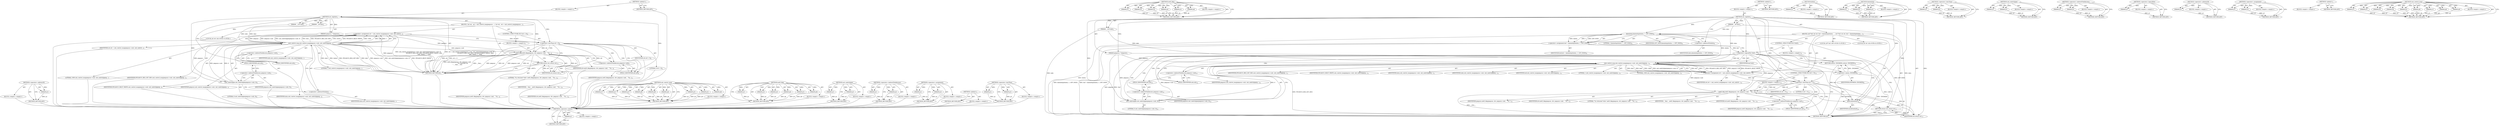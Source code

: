 digraph "usb_control_msg" {
vulnerable_101 [label=<(METHOD,&lt;operator&gt;.addressOf)>];
vulnerable_102 [label=<(PARAM,p1)>];
vulnerable_103 [label=<(BLOCK,&lt;empty&gt;,&lt;empty&gt;)>];
vulnerable_104 [label=<(METHOD_RETURN,ANY)>];
vulnerable_6 [label=<(METHOD,&lt;global&gt;)<SUB>1</SUB>>];
vulnerable_7 [label=<(BLOCK,&lt;empty&gt;,&lt;empty&gt;)<SUB>1</SUB>>];
vulnerable_8 [label=<(METHOD,set_register)<SUB>1</SUB>>];
vulnerable_9 [label=<(PARAM,pegasus_t *pegasus)<SUB>1</SUB>>];
vulnerable_10 [label=<(PARAM,__u16 indx)<SUB>1</SUB>>];
vulnerable_11 [label=<(PARAM,__u8 data)<SUB>1</SUB>>];
vulnerable_12 [label=<(BLOCK,{
 	int ret;
 
 	ret = usb_control_msg(pegasus-...,{
 	int ret;
 
 	ret = usb_control_msg(pegasus-...)<SUB>2</SUB>>];
vulnerable_13 [label="<(LOCAL,int ret: int)<SUB>3</SUB>>"];
vulnerable_14 [label=<(&lt;operator&gt;.assignment,ret = usb_control_msg(pegasus-&gt;usb, usb_sndctrl...)<SUB>5</SUB>>];
vulnerable_15 [label=<(IDENTIFIER,ret,ret = usb_control_msg(pegasus-&gt;usb, usb_sndctrl...)<SUB>5</SUB>>];
vulnerable_16 [label=<(usb_control_msg,usb_control_msg(pegasus-&gt;usb, usb_sndctrlpipe(p...)<SUB>5</SUB>>];
vulnerable_17 [label=<(&lt;operator&gt;.indirectFieldAccess,pegasus-&gt;usb)<SUB>5</SUB>>];
vulnerable_18 [label=<(IDENTIFIER,pegasus,usb_control_msg(pegasus-&gt;usb, usb_sndctrlpipe(p...)<SUB>5</SUB>>];
vulnerable_19 [label=<(FIELD_IDENTIFIER,usb,usb)<SUB>5</SUB>>];
vulnerable_20 [label=<(usb_sndctrlpipe,usb_sndctrlpipe(pegasus-&gt;usb, 0))<SUB>5</SUB>>];
vulnerable_21 [label=<(&lt;operator&gt;.indirectFieldAccess,pegasus-&gt;usb)<SUB>5</SUB>>];
vulnerable_22 [label=<(IDENTIFIER,pegasus,usb_sndctrlpipe(pegasus-&gt;usb, 0))<SUB>5</SUB>>];
vulnerable_23 [label=<(FIELD_IDENTIFIER,usb,usb)<SUB>5</SUB>>];
vulnerable_24 [label=<(LITERAL,0,usb_sndctrlpipe(pegasus-&gt;usb, 0))<SUB>5</SUB>>];
vulnerable_25 [label=<(IDENTIFIER,PEGASUS_REQ_SET_REG,usb_control_msg(pegasus-&gt;usb, usb_sndctrlpipe(p...)<SUB>6</SUB>>];
vulnerable_26 [label=<(IDENTIFIER,PEGASUS_REQT_WRITE,usb_control_msg(pegasus-&gt;usb, usb_sndctrlpipe(p...)<SUB>6</SUB>>];
vulnerable_27 [label=<(IDENTIFIER,data,usb_control_msg(pegasus-&gt;usb, usb_sndctrlpipe(p...)<SUB>6</SUB>>];
vulnerable_28 [label=<(IDENTIFIER,indx,usb_control_msg(pegasus-&gt;usb, usb_sndctrlpipe(p...)<SUB>7</SUB>>];
vulnerable_29 [label=<(&lt;operator&gt;.addressOf,&amp;data)<SUB>7</SUB>>];
vulnerable_30 [label=<(IDENTIFIER,data,usb_control_msg(pegasus-&gt;usb, usb_sndctrlpipe(p...)<SUB>7</SUB>>];
vulnerable_31 [label=<(LITERAL,1,usb_control_msg(pegasus-&gt;usb, usb_sndctrlpipe(p...)<SUB>7</SUB>>];
vulnerable_32 [label=<(LITERAL,1000,usb_control_msg(pegasus-&gt;usb, usb_sndctrlpipe(p...)<SUB>7</SUB>>];
vulnerable_33 [label=<(CONTROL_STRUCTURE,IF,if (ret &lt; 0))<SUB>8</SUB>>];
vulnerable_34 [label=<(&lt;operator&gt;.lessThan,ret &lt; 0)<SUB>8</SUB>>];
vulnerable_35 [label=<(IDENTIFIER,ret,ret &lt; 0)<SUB>8</SUB>>];
vulnerable_36 [label=<(LITERAL,0,ret &lt; 0)<SUB>8</SUB>>];
vulnerable_37 [label=<(BLOCK,&lt;empty&gt;,&lt;empty&gt;)<SUB>9</SUB>>];
vulnerable_38 [label=<(netif_dbg,netif_dbg(pegasus, drv, pegasus-&gt;net,
 			  &quot;%s...)<SUB>9</SUB>>];
vulnerable_39 [label=<(IDENTIFIER,pegasus,netif_dbg(pegasus, drv, pegasus-&gt;net,
 			  &quot;%s...)<SUB>9</SUB>>];
vulnerable_40 [label=<(IDENTIFIER,drv,netif_dbg(pegasus, drv, pegasus-&gt;net,
 			  &quot;%s...)<SUB>9</SUB>>];
vulnerable_41 [label=<(&lt;operator&gt;.indirectFieldAccess,pegasus-&gt;net)<SUB>9</SUB>>];
vulnerable_42 [label=<(IDENTIFIER,pegasus,netif_dbg(pegasus, drv, pegasus-&gt;net,
 			  &quot;%s...)<SUB>9</SUB>>];
vulnerable_43 [label=<(FIELD_IDENTIFIER,net,net)<SUB>9</SUB>>];
vulnerable_44 [label=<(LITERAL,&quot;%s returned %d\n&quot;,netif_dbg(pegasus, drv, pegasus-&gt;net,
 			  &quot;%s...)<SUB>10</SUB>>];
vulnerable_45 [label=<(IDENTIFIER,__func__,netif_dbg(pegasus, drv, pegasus-&gt;net,
 			  &quot;%s...)<SUB>10</SUB>>];
vulnerable_46 [label=<(IDENTIFIER,ret,netif_dbg(pegasus, drv, pegasus-&gt;net,
 			  &quot;%s...)<SUB>10</SUB>>];
vulnerable_47 [label=<(RETURN,return ret;,return ret;)<SUB>11</SUB>>];
vulnerable_48 [label=<(IDENTIFIER,ret,return ret;)<SUB>11</SUB>>];
vulnerable_49 [label=<(METHOD_RETURN,int)<SUB>1</SUB>>];
vulnerable_51 [label=<(METHOD_RETURN,ANY)<SUB>1</SUB>>];
vulnerable_79 [label=<(METHOD,usb_control_msg)>];
vulnerable_80 [label=<(PARAM,p1)>];
vulnerable_81 [label=<(PARAM,p2)>];
vulnerable_82 [label=<(PARAM,p3)>];
vulnerable_83 [label=<(PARAM,p4)>];
vulnerable_84 [label=<(PARAM,p5)>];
vulnerable_85 [label=<(PARAM,p6)>];
vulnerable_86 [label=<(PARAM,p7)>];
vulnerable_87 [label=<(PARAM,p8)>];
vulnerable_88 [label=<(PARAM,p9)>];
vulnerable_89 [label=<(BLOCK,&lt;empty&gt;,&lt;empty&gt;)>];
vulnerable_90 [label=<(METHOD_RETURN,ANY)>];
vulnerable_110 [label=<(METHOD,netif_dbg)>];
vulnerable_111 [label=<(PARAM,p1)>];
vulnerable_112 [label=<(PARAM,p2)>];
vulnerable_113 [label=<(PARAM,p3)>];
vulnerable_114 [label=<(PARAM,p4)>];
vulnerable_115 [label=<(PARAM,p5)>];
vulnerable_116 [label=<(PARAM,p6)>];
vulnerable_117 [label=<(BLOCK,&lt;empty&gt;,&lt;empty&gt;)>];
vulnerable_118 [label=<(METHOD_RETURN,ANY)>];
vulnerable_96 [label=<(METHOD,usb_sndctrlpipe)>];
vulnerable_97 [label=<(PARAM,p1)>];
vulnerable_98 [label=<(PARAM,p2)>];
vulnerable_99 [label=<(BLOCK,&lt;empty&gt;,&lt;empty&gt;)>];
vulnerable_100 [label=<(METHOD_RETURN,ANY)>];
vulnerable_91 [label=<(METHOD,&lt;operator&gt;.indirectFieldAccess)>];
vulnerable_92 [label=<(PARAM,p1)>];
vulnerable_93 [label=<(PARAM,p2)>];
vulnerable_94 [label=<(BLOCK,&lt;empty&gt;,&lt;empty&gt;)>];
vulnerable_95 [label=<(METHOD_RETURN,ANY)>];
vulnerable_74 [label=<(METHOD,&lt;operator&gt;.assignment)>];
vulnerable_75 [label=<(PARAM,p1)>];
vulnerable_76 [label=<(PARAM,p2)>];
vulnerable_77 [label=<(BLOCK,&lt;empty&gt;,&lt;empty&gt;)>];
vulnerable_78 [label=<(METHOD_RETURN,ANY)>];
vulnerable_68 [label=<(METHOD,&lt;global&gt;)<SUB>1</SUB>>];
vulnerable_69 [label=<(BLOCK,&lt;empty&gt;,&lt;empty&gt;)>];
vulnerable_70 [label=<(METHOD_RETURN,ANY)>];
vulnerable_105 [label=<(METHOD,&lt;operator&gt;.lessThan)>];
vulnerable_106 [label=<(PARAM,p1)>];
vulnerable_107 [label=<(PARAM,p2)>];
vulnerable_108 [label=<(BLOCK,&lt;empty&gt;,&lt;empty&gt;)>];
vulnerable_109 [label=<(METHOD_RETURN,ANY)>];
fixed_111 [label=<(METHOD,&lt;operator&gt;.minus)>];
fixed_112 [label=<(PARAM,p1)>];
fixed_113 [label=<(BLOCK,&lt;empty&gt;,&lt;empty&gt;)>];
fixed_114 [label=<(METHOD_RETURN,ANY)>];
fixed_142 [label=<(METHOD,netif_dbg)>];
fixed_143 [label=<(PARAM,p1)>];
fixed_144 [label=<(PARAM,p2)>];
fixed_145 [label=<(PARAM,p3)>];
fixed_146 [label=<(PARAM,p4)>];
fixed_147 [label=<(PARAM,p5)>];
fixed_148 [label=<(PARAM,p6)>];
fixed_149 [label=<(BLOCK,&lt;empty&gt;,&lt;empty&gt;)>];
fixed_150 [label=<(METHOD_RETURN,ANY)>];
fixed_6 [label=<(METHOD,&lt;global&gt;)<SUB>1</SUB>>];
fixed_7 [label=<(BLOCK,&lt;empty&gt;,&lt;empty&gt;)<SUB>1</SUB>>];
fixed_8 [label=<(METHOD,set_register)<SUB>1</SUB>>];
fixed_9 [label=<(PARAM,pegasus_t *pegasus)<SUB>1</SUB>>];
fixed_10 [label=<(PARAM,__u16 indx)<SUB>1</SUB>>];
fixed_11 [label=<(PARAM,__u8 data)<SUB>1</SUB>>];
fixed_12 [label=<(BLOCK,{
	u8 *buf;
 	int ret;
 
	buf = kmemdup(&amp;data, ...,{
	u8 *buf;
 	int ret;
 
	buf = kmemdup(&amp;data, ...)<SUB>2</SUB>>];
fixed_13 [label="<(LOCAL,u8* buf: u8*)<SUB>3</SUB>>"];
fixed_14 [label="<(LOCAL,int ret: int)<SUB>4</SUB>>"];
fixed_15 [label=<(&lt;operator&gt;.assignment,buf = kmemdup(&amp;data, 1, GFP_NOIO))<SUB>6</SUB>>];
fixed_16 [label=<(IDENTIFIER,buf,buf = kmemdup(&amp;data, 1, GFP_NOIO))<SUB>6</SUB>>];
fixed_17 [label=<(kmemdup,kmemdup(&amp;data, 1, GFP_NOIO))<SUB>6</SUB>>];
fixed_18 [label=<(&lt;operator&gt;.addressOf,&amp;data)<SUB>6</SUB>>];
fixed_19 [label=<(IDENTIFIER,data,kmemdup(&amp;data, 1, GFP_NOIO))<SUB>6</SUB>>];
fixed_20 [label=<(LITERAL,1,kmemdup(&amp;data, 1, GFP_NOIO))<SUB>6</SUB>>];
fixed_21 [label=<(IDENTIFIER,GFP_NOIO,kmemdup(&amp;data, 1, GFP_NOIO))<SUB>6</SUB>>];
fixed_22 [label=<(CONTROL_STRUCTURE,IF,if (!buf))<SUB>7</SUB>>];
fixed_23 [label=<(&lt;operator&gt;.logicalNot,!buf)<SUB>7</SUB>>];
fixed_24 [label=<(IDENTIFIER,buf,!buf)<SUB>7</SUB>>];
fixed_25 [label=<(BLOCK,&lt;empty&gt;,&lt;empty&gt;)<SUB>8</SUB>>];
fixed_26 [label=<(RETURN,return -ENOMEM;,return -ENOMEM;)<SUB>8</SUB>>];
fixed_27 [label=<(&lt;operator&gt;.minus,-ENOMEM)<SUB>8</SUB>>];
fixed_28 [label=<(IDENTIFIER,ENOMEM,-ENOMEM)<SUB>8</SUB>>];
fixed_29 [label=<(&lt;operator&gt;.assignment,ret = usb_control_msg(pegasus-&gt;usb, usb_sndctrl...)<SUB>10</SUB>>];
fixed_30 [label=<(IDENTIFIER,ret,ret = usb_control_msg(pegasus-&gt;usb, usb_sndctrl...)<SUB>10</SUB>>];
fixed_31 [label=<(usb_control_msg,usb_control_msg(pegasus-&gt;usb, usb_sndctrlpipe(p...)<SUB>10</SUB>>];
fixed_32 [label=<(&lt;operator&gt;.indirectFieldAccess,pegasus-&gt;usb)<SUB>10</SUB>>];
fixed_33 [label=<(IDENTIFIER,pegasus,usb_control_msg(pegasus-&gt;usb, usb_sndctrlpipe(p...)<SUB>10</SUB>>];
fixed_34 [label=<(FIELD_IDENTIFIER,usb,usb)<SUB>10</SUB>>];
fixed_35 [label=<(usb_sndctrlpipe,usb_sndctrlpipe(pegasus-&gt;usb, 0))<SUB>10</SUB>>];
fixed_36 [label=<(&lt;operator&gt;.indirectFieldAccess,pegasus-&gt;usb)<SUB>10</SUB>>];
fixed_37 [label=<(IDENTIFIER,pegasus,usb_sndctrlpipe(pegasus-&gt;usb, 0))<SUB>10</SUB>>];
fixed_38 [label=<(FIELD_IDENTIFIER,usb,usb)<SUB>10</SUB>>];
fixed_39 [label=<(LITERAL,0,usb_sndctrlpipe(pegasus-&gt;usb, 0))<SUB>10</SUB>>];
fixed_40 [label=<(IDENTIFIER,PEGASUS_REQ_SET_REG,usb_control_msg(pegasus-&gt;usb, usb_sndctrlpipe(p...)<SUB>11</SUB>>];
fixed_41 [label=<(IDENTIFIER,PEGASUS_REQT_WRITE,usb_control_msg(pegasus-&gt;usb, usb_sndctrlpipe(p...)<SUB>11</SUB>>];
fixed_42 [label=<(IDENTIFIER,data,usb_control_msg(pegasus-&gt;usb, usb_sndctrlpipe(p...)<SUB>11</SUB>>];
fixed_43 [label=<(IDENTIFIER,indx,usb_control_msg(pegasus-&gt;usb, usb_sndctrlpipe(p...)<SUB>12</SUB>>];
fixed_44 [label=<(IDENTIFIER,buf,usb_control_msg(pegasus-&gt;usb, usb_sndctrlpipe(p...)<SUB>12</SUB>>];
fixed_45 [label=<(LITERAL,1,usb_control_msg(pegasus-&gt;usb, usb_sndctrlpipe(p...)<SUB>12</SUB>>];
fixed_46 [label=<(LITERAL,1000,usb_control_msg(pegasus-&gt;usb, usb_sndctrlpipe(p...)<SUB>12</SUB>>];
fixed_47 [label=<(CONTROL_STRUCTURE,IF,if (ret &lt; 0))<SUB>13</SUB>>];
fixed_48 [label=<(&lt;operator&gt;.lessThan,ret &lt; 0)<SUB>13</SUB>>];
fixed_49 [label=<(IDENTIFIER,ret,ret &lt; 0)<SUB>13</SUB>>];
fixed_50 [label=<(LITERAL,0,ret &lt; 0)<SUB>13</SUB>>];
fixed_51 [label=<(BLOCK,&lt;empty&gt;,&lt;empty&gt;)<SUB>14</SUB>>];
fixed_52 [label=<(netif_dbg,netif_dbg(pegasus, drv, pegasus-&gt;net,
 			  &quot;%s...)<SUB>14</SUB>>];
fixed_53 [label=<(IDENTIFIER,pegasus,netif_dbg(pegasus, drv, pegasus-&gt;net,
 			  &quot;%s...)<SUB>14</SUB>>];
fixed_54 [label=<(IDENTIFIER,drv,netif_dbg(pegasus, drv, pegasus-&gt;net,
 			  &quot;%s...)<SUB>14</SUB>>];
fixed_55 [label=<(&lt;operator&gt;.indirectFieldAccess,pegasus-&gt;net)<SUB>14</SUB>>];
fixed_56 [label=<(IDENTIFIER,pegasus,netif_dbg(pegasus, drv, pegasus-&gt;net,
 			  &quot;%s...)<SUB>14</SUB>>];
fixed_57 [label=<(FIELD_IDENTIFIER,net,net)<SUB>14</SUB>>];
fixed_58 [label=<(LITERAL,&quot;%s returned %d\n&quot;,netif_dbg(pegasus, drv, pegasus-&gt;net,
 			  &quot;%s...)<SUB>15</SUB>>];
fixed_59 [label=<(IDENTIFIER,__func__,netif_dbg(pegasus, drv, pegasus-&gt;net,
 			  &quot;%s...)<SUB>15</SUB>>];
fixed_60 [label=<(IDENTIFIER,ret,netif_dbg(pegasus, drv, pegasus-&gt;net,
 			  &quot;%s...)<SUB>15</SUB>>];
fixed_61 [label=<(kfree,kfree(buf))<SUB>16</SUB>>];
fixed_62 [label=<(IDENTIFIER,buf,kfree(buf))<SUB>16</SUB>>];
fixed_63 [label=<(RETURN,return ret;,return ret;)<SUB>17</SUB>>];
fixed_64 [label=<(IDENTIFIER,ret,return ret;)<SUB>17</SUB>>];
fixed_65 [label=<(METHOD_RETURN,int)<SUB>1</SUB>>];
fixed_67 [label=<(METHOD_RETURN,ANY)<SUB>1</SUB>>];
fixed_151 [label=<(METHOD,kfree)>];
fixed_152 [label=<(PARAM,p1)>];
fixed_153 [label=<(BLOCK,&lt;empty&gt;,&lt;empty&gt;)>];
fixed_154 [label=<(METHOD_RETURN,ANY)>];
fixed_97 [label=<(METHOD,kmemdup)>];
fixed_98 [label=<(PARAM,p1)>];
fixed_99 [label=<(PARAM,p2)>];
fixed_100 [label=<(PARAM,p3)>];
fixed_101 [label=<(BLOCK,&lt;empty&gt;,&lt;empty&gt;)>];
fixed_102 [label=<(METHOD_RETURN,ANY)>];
fixed_137 [label=<(METHOD,&lt;operator&gt;.lessThan)>];
fixed_138 [label=<(PARAM,p1)>];
fixed_139 [label=<(PARAM,p2)>];
fixed_140 [label=<(BLOCK,&lt;empty&gt;,&lt;empty&gt;)>];
fixed_141 [label=<(METHOD_RETURN,ANY)>];
fixed_132 [label=<(METHOD,usb_sndctrlpipe)>];
fixed_133 [label=<(PARAM,p1)>];
fixed_134 [label=<(PARAM,p2)>];
fixed_135 [label=<(BLOCK,&lt;empty&gt;,&lt;empty&gt;)>];
fixed_136 [label=<(METHOD_RETURN,ANY)>];
fixed_127 [label=<(METHOD,&lt;operator&gt;.indirectFieldAccess)>];
fixed_128 [label=<(PARAM,p1)>];
fixed_129 [label=<(PARAM,p2)>];
fixed_130 [label=<(BLOCK,&lt;empty&gt;,&lt;empty&gt;)>];
fixed_131 [label=<(METHOD_RETURN,ANY)>];
fixed_107 [label=<(METHOD,&lt;operator&gt;.logicalNot)>];
fixed_108 [label=<(PARAM,p1)>];
fixed_109 [label=<(BLOCK,&lt;empty&gt;,&lt;empty&gt;)>];
fixed_110 [label=<(METHOD_RETURN,ANY)>];
fixed_103 [label=<(METHOD,&lt;operator&gt;.addressOf)>];
fixed_104 [label=<(PARAM,p1)>];
fixed_105 [label=<(BLOCK,&lt;empty&gt;,&lt;empty&gt;)>];
fixed_106 [label=<(METHOD_RETURN,ANY)>];
fixed_92 [label=<(METHOD,&lt;operator&gt;.assignment)>];
fixed_93 [label=<(PARAM,p1)>];
fixed_94 [label=<(PARAM,p2)>];
fixed_95 [label=<(BLOCK,&lt;empty&gt;,&lt;empty&gt;)>];
fixed_96 [label=<(METHOD_RETURN,ANY)>];
fixed_86 [label=<(METHOD,&lt;global&gt;)<SUB>1</SUB>>];
fixed_87 [label=<(BLOCK,&lt;empty&gt;,&lt;empty&gt;)>];
fixed_88 [label=<(METHOD_RETURN,ANY)>];
fixed_115 [label=<(METHOD,usb_control_msg)>];
fixed_116 [label=<(PARAM,p1)>];
fixed_117 [label=<(PARAM,p2)>];
fixed_118 [label=<(PARAM,p3)>];
fixed_119 [label=<(PARAM,p4)>];
fixed_120 [label=<(PARAM,p5)>];
fixed_121 [label=<(PARAM,p6)>];
fixed_122 [label=<(PARAM,p7)>];
fixed_123 [label=<(PARAM,p8)>];
fixed_124 [label=<(PARAM,p9)>];
fixed_125 [label=<(BLOCK,&lt;empty&gt;,&lt;empty&gt;)>];
fixed_126 [label=<(METHOD_RETURN,ANY)>];
vulnerable_101 -> vulnerable_102  [key=0, label="AST: "];
vulnerable_101 -> vulnerable_102  [key=1, label="DDG: "];
vulnerable_101 -> vulnerable_103  [key=0, label="AST: "];
vulnerable_101 -> vulnerable_104  [key=0, label="AST: "];
vulnerable_101 -> vulnerable_104  [key=1, label="CFG: "];
vulnerable_102 -> vulnerable_104  [key=0, label="DDG: p1"];
vulnerable_103 -> fixed_111  [key=0];
vulnerable_104 -> fixed_111  [key=0];
vulnerable_6 -> vulnerable_7  [key=0, label="AST: "];
vulnerable_6 -> vulnerable_51  [key=0, label="AST: "];
vulnerable_6 -> vulnerable_51  [key=1, label="CFG: "];
vulnerable_7 -> vulnerable_8  [key=0, label="AST: "];
vulnerable_8 -> vulnerable_9  [key=0, label="AST: "];
vulnerable_8 -> vulnerable_9  [key=1, label="DDG: "];
vulnerable_8 -> vulnerable_10  [key=0, label="AST: "];
vulnerable_8 -> vulnerable_10  [key=1, label="DDG: "];
vulnerable_8 -> vulnerable_11  [key=0, label="AST: "];
vulnerable_8 -> vulnerable_11  [key=1, label="DDG: "];
vulnerable_8 -> vulnerable_12  [key=0, label="AST: "];
vulnerable_8 -> vulnerable_49  [key=0, label="AST: "];
vulnerable_8 -> vulnerable_19  [key=0, label="CFG: "];
vulnerable_8 -> vulnerable_48  [key=0, label="DDG: "];
vulnerable_8 -> vulnerable_16  [key=0, label="DDG: "];
vulnerable_8 -> vulnerable_34  [key=0, label="DDG: "];
vulnerable_8 -> vulnerable_20  [key=0, label="DDG: "];
vulnerable_8 -> vulnerable_38  [key=0, label="DDG: "];
vulnerable_9 -> vulnerable_49  [key=0, label="DDG: pegasus"];
vulnerable_9 -> vulnerable_16  [key=0, label="DDG: pegasus"];
vulnerable_9 -> vulnerable_20  [key=0, label="DDG: pegasus"];
vulnerable_9 -> vulnerable_38  [key=0, label="DDG: pegasus"];
vulnerable_10 -> vulnerable_16  [key=0, label="DDG: indx"];
vulnerable_11 -> vulnerable_16  [key=0, label="DDG: data"];
vulnerable_12 -> vulnerable_13  [key=0, label="AST: "];
vulnerable_12 -> vulnerable_14  [key=0, label="AST: "];
vulnerable_12 -> vulnerable_33  [key=0, label="AST: "];
vulnerable_12 -> vulnerable_47  [key=0, label="AST: "];
vulnerable_13 -> fixed_111  [key=0];
vulnerable_14 -> vulnerable_15  [key=0, label="AST: "];
vulnerable_14 -> vulnerable_16  [key=0, label="AST: "];
vulnerable_14 -> vulnerable_34  [key=0, label="CFG: "];
vulnerable_14 -> vulnerable_34  [key=1, label="DDG: ret"];
vulnerable_14 -> vulnerable_49  [key=0, label="DDG: usb_control_msg(pegasus-&gt;usb, usb_sndctrlpipe(pegasus-&gt;usb, 0),
 			      PEGASUS_REQ_SET_REG, PEGASUS_REQT_WRITE, data,
			      indx, &amp;data, 1, 1000)"];
vulnerable_14 -> vulnerable_49  [key=1, label="DDG: ret = usb_control_msg(pegasus-&gt;usb, usb_sndctrlpipe(pegasus-&gt;usb, 0),
 			      PEGASUS_REQ_SET_REG, PEGASUS_REQT_WRITE, data,
			      indx, &amp;data, 1, 1000)"];
vulnerable_15 -> fixed_111  [key=0];
vulnerable_16 -> vulnerable_17  [key=0, label="AST: "];
vulnerable_16 -> vulnerable_20  [key=0, label="AST: "];
vulnerable_16 -> vulnerable_25  [key=0, label="AST: "];
vulnerable_16 -> vulnerable_26  [key=0, label="AST: "];
vulnerable_16 -> vulnerable_27  [key=0, label="AST: "];
vulnerable_16 -> vulnerable_28  [key=0, label="AST: "];
vulnerable_16 -> vulnerable_29  [key=0, label="AST: "];
vulnerable_16 -> vulnerable_31  [key=0, label="AST: "];
vulnerable_16 -> vulnerable_32  [key=0, label="AST: "];
vulnerable_16 -> vulnerable_14  [key=0, label="CFG: "];
vulnerable_16 -> vulnerable_14  [key=1, label="DDG: pegasus-&gt;usb"];
vulnerable_16 -> vulnerable_14  [key=2, label="DDG: usb_sndctrlpipe(pegasus-&gt;usb, 0)"];
vulnerable_16 -> vulnerable_14  [key=3, label="DDG: data"];
vulnerable_16 -> vulnerable_14  [key=4, label="DDG: PEGASUS_REQ_SET_REG"];
vulnerable_16 -> vulnerable_14  [key=5, label="DDG: &amp;data"];
vulnerable_16 -> vulnerable_14  [key=6, label="DDG: PEGASUS_REQT_WRITE"];
vulnerable_16 -> vulnerable_14  [key=7, label="DDG: 1000"];
vulnerable_16 -> vulnerable_14  [key=8, label="DDG: indx"];
vulnerable_16 -> vulnerable_14  [key=9, label="DDG: 1"];
vulnerable_16 -> vulnerable_49  [key=0, label="DDG: pegasus-&gt;usb"];
vulnerable_16 -> vulnerable_49  [key=1, label="DDG: usb_sndctrlpipe(pegasus-&gt;usb, 0)"];
vulnerable_16 -> vulnerable_49  [key=2, label="DDG: PEGASUS_REQT_WRITE"];
vulnerable_16 -> vulnerable_49  [key=3, label="DDG: data"];
vulnerable_16 -> vulnerable_49  [key=4, label="DDG: indx"];
vulnerable_16 -> vulnerable_49  [key=5, label="DDG: &amp;data"];
vulnerable_16 -> vulnerable_49  [key=6, label="DDG: PEGASUS_REQ_SET_REG"];
vulnerable_16 -> vulnerable_38  [key=0, label="DDG: pegasus-&gt;usb"];
vulnerable_17 -> vulnerable_18  [key=0, label="AST: "];
vulnerable_17 -> vulnerable_19  [key=0, label="AST: "];
vulnerable_17 -> vulnerable_23  [key=0, label="CFG: "];
vulnerable_18 -> fixed_111  [key=0];
vulnerable_19 -> vulnerable_17  [key=0, label="CFG: "];
vulnerable_20 -> vulnerable_21  [key=0, label="AST: "];
vulnerable_20 -> vulnerable_24  [key=0, label="AST: "];
vulnerable_20 -> vulnerable_29  [key=0, label="CFG: "];
vulnerable_20 -> vulnerable_16  [key=0, label="DDG: pegasus-&gt;usb"];
vulnerable_20 -> vulnerable_16  [key=1, label="DDG: 0"];
vulnerable_21 -> vulnerable_22  [key=0, label="AST: "];
vulnerable_21 -> vulnerable_23  [key=0, label="AST: "];
vulnerable_21 -> vulnerable_20  [key=0, label="CFG: "];
vulnerable_22 -> fixed_111  [key=0];
vulnerable_23 -> vulnerable_21  [key=0, label="CFG: "];
vulnerable_24 -> fixed_111  [key=0];
vulnerable_25 -> fixed_111  [key=0];
vulnerable_26 -> fixed_111  [key=0];
vulnerable_27 -> fixed_111  [key=0];
vulnerable_28 -> fixed_111  [key=0];
vulnerable_29 -> vulnerable_30  [key=0, label="AST: "];
vulnerable_29 -> vulnerable_16  [key=0, label="CFG: "];
vulnerable_30 -> fixed_111  [key=0];
vulnerable_31 -> fixed_111  [key=0];
vulnerable_32 -> fixed_111  [key=0];
vulnerable_33 -> vulnerable_34  [key=0, label="AST: "];
vulnerable_33 -> vulnerable_37  [key=0, label="AST: "];
vulnerable_34 -> vulnerable_35  [key=0, label="AST: "];
vulnerable_34 -> vulnerable_36  [key=0, label="AST: "];
vulnerable_34 -> vulnerable_43  [key=0, label="CFG: "];
vulnerable_34 -> vulnerable_43  [key=1, label="CDG: "];
vulnerable_34 -> vulnerable_47  [key=0, label="CFG: "];
vulnerable_34 -> vulnerable_49  [key=0, label="DDG: ret"];
vulnerable_34 -> vulnerable_49  [key=1, label="DDG: ret &lt; 0"];
vulnerable_34 -> vulnerable_48  [key=0, label="DDG: ret"];
vulnerable_34 -> vulnerable_38  [key=0, label="DDG: ret"];
vulnerable_34 -> vulnerable_38  [key=1, label="CDG: "];
vulnerable_34 -> vulnerable_41  [key=0, label="CDG: "];
vulnerable_35 -> fixed_111  [key=0];
vulnerable_36 -> fixed_111  [key=0];
vulnerable_37 -> vulnerable_38  [key=0, label="AST: "];
vulnerable_38 -> vulnerable_39  [key=0, label="AST: "];
vulnerable_38 -> vulnerable_40  [key=0, label="AST: "];
vulnerable_38 -> vulnerable_41  [key=0, label="AST: "];
vulnerable_38 -> vulnerable_44  [key=0, label="AST: "];
vulnerable_38 -> vulnerable_45  [key=0, label="AST: "];
vulnerable_38 -> vulnerable_46  [key=0, label="AST: "];
vulnerable_38 -> vulnerable_47  [key=0, label="CFG: "];
vulnerable_38 -> vulnerable_49  [key=0, label="DDG: pegasus"];
vulnerable_38 -> vulnerable_49  [key=1, label="DDG: drv"];
vulnerable_38 -> vulnerable_49  [key=2, label="DDG: pegasus-&gt;net"];
vulnerable_38 -> vulnerable_49  [key=3, label="DDG: ret"];
vulnerable_38 -> vulnerable_49  [key=4, label="DDG: netif_dbg(pegasus, drv, pegasus-&gt;net,
 			  &quot;%s returned %d\n&quot;, __func__, ret)"];
vulnerable_38 -> vulnerable_49  [key=5, label="DDG: __func__"];
vulnerable_38 -> vulnerable_48  [key=0, label="DDG: ret"];
vulnerable_39 -> fixed_111  [key=0];
vulnerable_40 -> fixed_111  [key=0];
vulnerable_41 -> vulnerable_42  [key=0, label="AST: "];
vulnerable_41 -> vulnerable_43  [key=0, label="AST: "];
vulnerable_41 -> vulnerable_38  [key=0, label="CFG: "];
vulnerable_42 -> fixed_111  [key=0];
vulnerable_43 -> vulnerable_41  [key=0, label="CFG: "];
vulnerable_44 -> fixed_111  [key=0];
vulnerable_45 -> fixed_111  [key=0];
vulnerable_46 -> fixed_111  [key=0];
vulnerable_47 -> vulnerable_48  [key=0, label="AST: "];
vulnerable_47 -> vulnerable_49  [key=0, label="CFG: "];
vulnerable_47 -> vulnerable_49  [key=1, label="DDG: &lt;RET&gt;"];
vulnerable_48 -> vulnerable_47  [key=0, label="DDG: ret"];
vulnerable_49 -> fixed_111  [key=0];
vulnerable_51 -> fixed_111  [key=0];
vulnerable_79 -> vulnerable_80  [key=0, label="AST: "];
vulnerable_79 -> vulnerable_80  [key=1, label="DDG: "];
vulnerable_79 -> vulnerable_89  [key=0, label="AST: "];
vulnerable_79 -> vulnerable_81  [key=0, label="AST: "];
vulnerable_79 -> vulnerable_81  [key=1, label="DDG: "];
vulnerable_79 -> vulnerable_90  [key=0, label="AST: "];
vulnerable_79 -> vulnerable_90  [key=1, label="CFG: "];
vulnerable_79 -> vulnerable_82  [key=0, label="AST: "];
vulnerable_79 -> vulnerable_82  [key=1, label="DDG: "];
vulnerable_79 -> vulnerable_83  [key=0, label="AST: "];
vulnerable_79 -> vulnerable_83  [key=1, label="DDG: "];
vulnerable_79 -> vulnerable_84  [key=0, label="AST: "];
vulnerable_79 -> vulnerable_84  [key=1, label="DDG: "];
vulnerable_79 -> vulnerable_85  [key=0, label="AST: "];
vulnerable_79 -> vulnerable_85  [key=1, label="DDG: "];
vulnerable_79 -> vulnerable_86  [key=0, label="AST: "];
vulnerable_79 -> vulnerable_86  [key=1, label="DDG: "];
vulnerable_79 -> vulnerable_87  [key=0, label="AST: "];
vulnerable_79 -> vulnerable_87  [key=1, label="DDG: "];
vulnerable_79 -> vulnerable_88  [key=0, label="AST: "];
vulnerable_79 -> vulnerable_88  [key=1, label="DDG: "];
vulnerable_80 -> vulnerable_90  [key=0, label="DDG: p1"];
vulnerable_81 -> vulnerable_90  [key=0, label="DDG: p2"];
vulnerable_82 -> vulnerable_90  [key=0, label="DDG: p3"];
vulnerable_83 -> vulnerable_90  [key=0, label="DDG: p4"];
vulnerable_84 -> vulnerable_90  [key=0, label="DDG: p5"];
vulnerable_85 -> vulnerable_90  [key=0, label="DDG: p6"];
vulnerable_86 -> vulnerable_90  [key=0, label="DDG: p7"];
vulnerable_87 -> vulnerable_90  [key=0, label="DDG: p8"];
vulnerable_88 -> vulnerable_90  [key=0, label="DDG: p9"];
vulnerable_89 -> fixed_111  [key=0];
vulnerable_90 -> fixed_111  [key=0];
vulnerable_110 -> vulnerable_111  [key=0, label="AST: "];
vulnerable_110 -> vulnerable_111  [key=1, label="DDG: "];
vulnerable_110 -> vulnerable_117  [key=0, label="AST: "];
vulnerable_110 -> vulnerable_112  [key=0, label="AST: "];
vulnerable_110 -> vulnerable_112  [key=1, label="DDG: "];
vulnerable_110 -> vulnerable_118  [key=0, label="AST: "];
vulnerable_110 -> vulnerable_118  [key=1, label="CFG: "];
vulnerable_110 -> vulnerable_113  [key=0, label="AST: "];
vulnerable_110 -> vulnerable_113  [key=1, label="DDG: "];
vulnerable_110 -> vulnerable_114  [key=0, label="AST: "];
vulnerable_110 -> vulnerable_114  [key=1, label="DDG: "];
vulnerable_110 -> vulnerable_115  [key=0, label="AST: "];
vulnerable_110 -> vulnerable_115  [key=1, label="DDG: "];
vulnerable_110 -> vulnerable_116  [key=0, label="AST: "];
vulnerable_110 -> vulnerable_116  [key=1, label="DDG: "];
vulnerable_111 -> vulnerable_118  [key=0, label="DDG: p1"];
vulnerable_112 -> vulnerable_118  [key=0, label="DDG: p2"];
vulnerable_113 -> vulnerable_118  [key=0, label="DDG: p3"];
vulnerable_114 -> vulnerable_118  [key=0, label="DDG: p4"];
vulnerable_115 -> vulnerable_118  [key=0, label="DDG: p5"];
vulnerable_116 -> vulnerable_118  [key=0, label="DDG: p6"];
vulnerable_117 -> fixed_111  [key=0];
vulnerable_118 -> fixed_111  [key=0];
vulnerable_96 -> vulnerable_97  [key=0, label="AST: "];
vulnerable_96 -> vulnerable_97  [key=1, label="DDG: "];
vulnerable_96 -> vulnerable_99  [key=0, label="AST: "];
vulnerable_96 -> vulnerable_98  [key=0, label="AST: "];
vulnerable_96 -> vulnerable_98  [key=1, label="DDG: "];
vulnerable_96 -> vulnerable_100  [key=0, label="AST: "];
vulnerable_96 -> vulnerable_100  [key=1, label="CFG: "];
vulnerable_97 -> vulnerable_100  [key=0, label="DDG: p1"];
vulnerable_98 -> vulnerable_100  [key=0, label="DDG: p2"];
vulnerable_99 -> fixed_111  [key=0];
vulnerable_100 -> fixed_111  [key=0];
vulnerable_91 -> vulnerable_92  [key=0, label="AST: "];
vulnerable_91 -> vulnerable_92  [key=1, label="DDG: "];
vulnerable_91 -> vulnerable_94  [key=0, label="AST: "];
vulnerable_91 -> vulnerable_93  [key=0, label="AST: "];
vulnerable_91 -> vulnerable_93  [key=1, label="DDG: "];
vulnerable_91 -> vulnerable_95  [key=0, label="AST: "];
vulnerable_91 -> vulnerable_95  [key=1, label="CFG: "];
vulnerable_92 -> vulnerable_95  [key=0, label="DDG: p1"];
vulnerable_93 -> vulnerable_95  [key=0, label="DDG: p2"];
vulnerable_94 -> fixed_111  [key=0];
vulnerable_95 -> fixed_111  [key=0];
vulnerable_74 -> vulnerable_75  [key=0, label="AST: "];
vulnerable_74 -> vulnerable_75  [key=1, label="DDG: "];
vulnerable_74 -> vulnerable_77  [key=0, label="AST: "];
vulnerable_74 -> vulnerable_76  [key=0, label="AST: "];
vulnerable_74 -> vulnerable_76  [key=1, label="DDG: "];
vulnerable_74 -> vulnerable_78  [key=0, label="AST: "];
vulnerable_74 -> vulnerable_78  [key=1, label="CFG: "];
vulnerable_75 -> vulnerable_78  [key=0, label="DDG: p1"];
vulnerable_76 -> vulnerable_78  [key=0, label="DDG: p2"];
vulnerable_77 -> fixed_111  [key=0];
vulnerable_78 -> fixed_111  [key=0];
vulnerable_68 -> vulnerable_69  [key=0, label="AST: "];
vulnerable_68 -> vulnerable_70  [key=0, label="AST: "];
vulnerable_68 -> vulnerable_70  [key=1, label="CFG: "];
vulnerable_69 -> fixed_111  [key=0];
vulnerable_70 -> fixed_111  [key=0];
vulnerable_105 -> vulnerable_106  [key=0, label="AST: "];
vulnerable_105 -> vulnerable_106  [key=1, label="DDG: "];
vulnerable_105 -> vulnerable_108  [key=0, label="AST: "];
vulnerable_105 -> vulnerable_107  [key=0, label="AST: "];
vulnerable_105 -> vulnerable_107  [key=1, label="DDG: "];
vulnerable_105 -> vulnerable_109  [key=0, label="AST: "];
vulnerable_105 -> vulnerable_109  [key=1, label="CFG: "];
vulnerable_106 -> vulnerable_109  [key=0, label="DDG: p1"];
vulnerable_107 -> vulnerable_109  [key=0, label="DDG: p2"];
vulnerable_108 -> fixed_111  [key=0];
vulnerable_109 -> fixed_111  [key=0];
fixed_111 -> fixed_112  [key=0, label="AST: "];
fixed_111 -> fixed_112  [key=1, label="DDG: "];
fixed_111 -> fixed_113  [key=0, label="AST: "];
fixed_111 -> fixed_114  [key=0, label="AST: "];
fixed_111 -> fixed_114  [key=1, label="CFG: "];
fixed_112 -> fixed_114  [key=0, label="DDG: p1"];
fixed_142 -> fixed_143  [key=0, label="AST: "];
fixed_142 -> fixed_143  [key=1, label="DDG: "];
fixed_142 -> fixed_149  [key=0, label="AST: "];
fixed_142 -> fixed_144  [key=0, label="AST: "];
fixed_142 -> fixed_144  [key=1, label="DDG: "];
fixed_142 -> fixed_150  [key=0, label="AST: "];
fixed_142 -> fixed_150  [key=1, label="CFG: "];
fixed_142 -> fixed_145  [key=0, label="AST: "];
fixed_142 -> fixed_145  [key=1, label="DDG: "];
fixed_142 -> fixed_146  [key=0, label="AST: "];
fixed_142 -> fixed_146  [key=1, label="DDG: "];
fixed_142 -> fixed_147  [key=0, label="AST: "];
fixed_142 -> fixed_147  [key=1, label="DDG: "];
fixed_142 -> fixed_148  [key=0, label="AST: "];
fixed_142 -> fixed_148  [key=1, label="DDG: "];
fixed_143 -> fixed_150  [key=0, label="DDG: p1"];
fixed_144 -> fixed_150  [key=0, label="DDG: p2"];
fixed_145 -> fixed_150  [key=0, label="DDG: p3"];
fixed_146 -> fixed_150  [key=0, label="DDG: p4"];
fixed_147 -> fixed_150  [key=0, label="DDG: p5"];
fixed_148 -> fixed_150  [key=0, label="DDG: p6"];
fixed_6 -> fixed_7  [key=0, label="AST: "];
fixed_6 -> fixed_67  [key=0, label="AST: "];
fixed_6 -> fixed_67  [key=1, label="CFG: "];
fixed_7 -> fixed_8  [key=0, label="AST: "];
fixed_8 -> fixed_9  [key=0, label="AST: "];
fixed_8 -> fixed_9  [key=1, label="DDG: "];
fixed_8 -> fixed_10  [key=0, label="AST: "];
fixed_8 -> fixed_10  [key=1, label="DDG: "];
fixed_8 -> fixed_11  [key=0, label="AST: "];
fixed_8 -> fixed_11  [key=1, label="DDG: "];
fixed_8 -> fixed_12  [key=0, label="AST: "];
fixed_8 -> fixed_65  [key=0, label="AST: "];
fixed_8 -> fixed_18  [key=0, label="CFG: "];
fixed_8 -> fixed_61  [key=0, label="DDG: "];
fixed_8 -> fixed_64  [key=0, label="DDG: "];
fixed_8 -> fixed_17  [key=0, label="DDG: "];
fixed_8 -> fixed_23  [key=0, label="DDG: "];
fixed_8 -> fixed_31  [key=0, label="DDG: "];
fixed_8 -> fixed_48  [key=0, label="DDG: "];
fixed_8 -> fixed_35  [key=0, label="DDG: "];
fixed_8 -> fixed_52  [key=0, label="DDG: "];
fixed_8 -> fixed_27  [key=0, label="DDG: "];
fixed_9 -> fixed_65  [key=0, label="DDG: pegasus"];
fixed_9 -> fixed_31  [key=0, label="DDG: pegasus"];
fixed_9 -> fixed_35  [key=0, label="DDG: pegasus"];
fixed_9 -> fixed_52  [key=0, label="DDG: pegasus"];
fixed_10 -> fixed_65  [key=0, label="DDG: indx"];
fixed_10 -> fixed_31  [key=0, label="DDG: indx"];
fixed_11 -> fixed_65  [key=0, label="DDG: data"];
fixed_11 -> fixed_17  [key=0, label="DDG: data"];
fixed_11 -> fixed_31  [key=0, label="DDG: data"];
fixed_12 -> fixed_13  [key=0, label="AST: "];
fixed_12 -> fixed_14  [key=0, label="AST: "];
fixed_12 -> fixed_15  [key=0, label="AST: "];
fixed_12 -> fixed_22  [key=0, label="AST: "];
fixed_12 -> fixed_29  [key=0, label="AST: "];
fixed_12 -> fixed_47  [key=0, label="AST: "];
fixed_12 -> fixed_61  [key=0, label="AST: "];
fixed_12 -> fixed_63  [key=0, label="AST: "];
fixed_15 -> fixed_16  [key=0, label="AST: "];
fixed_15 -> fixed_17  [key=0, label="AST: "];
fixed_15 -> fixed_23  [key=0, label="CFG: "];
fixed_15 -> fixed_23  [key=1, label="DDG: buf"];
fixed_15 -> fixed_65  [key=0, label="DDG: kmemdup(&amp;data, 1, GFP_NOIO)"];
fixed_15 -> fixed_65  [key=1, label="DDG: buf = kmemdup(&amp;data, 1, GFP_NOIO)"];
fixed_17 -> fixed_18  [key=0, label="AST: "];
fixed_17 -> fixed_20  [key=0, label="AST: "];
fixed_17 -> fixed_21  [key=0, label="AST: "];
fixed_17 -> fixed_15  [key=0, label="CFG: "];
fixed_17 -> fixed_15  [key=1, label="DDG: &amp;data"];
fixed_17 -> fixed_15  [key=2, label="DDG: 1"];
fixed_17 -> fixed_15  [key=3, label="DDG: GFP_NOIO"];
fixed_17 -> fixed_65  [key=0, label="DDG: &amp;data"];
fixed_17 -> fixed_65  [key=1, label="DDG: GFP_NOIO"];
fixed_17 -> fixed_31  [key=0, label="DDG: &amp;data"];
fixed_18 -> fixed_19  [key=0, label="AST: "];
fixed_18 -> fixed_17  [key=0, label="CFG: "];
fixed_22 -> fixed_23  [key=0, label="AST: "];
fixed_22 -> fixed_25  [key=0, label="AST: "];
fixed_23 -> fixed_24  [key=0, label="AST: "];
fixed_23 -> fixed_27  [key=0, label="CFG: "];
fixed_23 -> fixed_27  [key=1, label="CDG: "];
fixed_23 -> fixed_34  [key=0, label="CFG: "];
fixed_23 -> fixed_34  [key=1, label="CDG: "];
fixed_23 -> fixed_65  [key=0, label="DDG: buf"];
fixed_23 -> fixed_65  [key=1, label="DDG: !buf"];
fixed_23 -> fixed_31  [key=0, label="DDG: buf"];
fixed_23 -> fixed_31  [key=1, label="CDG: "];
fixed_23 -> fixed_48  [key=0, label="CDG: "];
fixed_23 -> fixed_32  [key=0, label="CDG: "];
fixed_23 -> fixed_61  [key=0, label="CDG: "];
fixed_23 -> fixed_26  [key=0, label="CDG: "];
fixed_23 -> fixed_36  [key=0, label="CDG: "];
fixed_23 -> fixed_38  [key=0, label="CDG: "];
fixed_23 -> fixed_63  [key=0, label="CDG: "];
fixed_23 -> fixed_29  [key=0, label="CDG: "];
fixed_23 -> fixed_35  [key=0, label="CDG: "];
fixed_25 -> fixed_26  [key=0, label="AST: "];
fixed_26 -> fixed_27  [key=0, label="AST: "];
fixed_26 -> fixed_65  [key=0, label="CFG: "];
fixed_26 -> fixed_65  [key=1, label="DDG: &lt;RET&gt;"];
fixed_27 -> fixed_28  [key=0, label="AST: "];
fixed_27 -> fixed_26  [key=0, label="CFG: "];
fixed_27 -> fixed_26  [key=1, label="DDG: -ENOMEM"];
fixed_27 -> fixed_65  [key=0, label="DDG: ENOMEM"];
fixed_27 -> fixed_65  [key=1, label="DDG: -ENOMEM"];
fixed_29 -> fixed_30  [key=0, label="AST: "];
fixed_29 -> fixed_31  [key=0, label="AST: "];
fixed_29 -> fixed_48  [key=0, label="CFG: "];
fixed_29 -> fixed_48  [key=1, label="DDG: ret"];
fixed_31 -> fixed_32  [key=0, label="AST: "];
fixed_31 -> fixed_35  [key=0, label="AST: "];
fixed_31 -> fixed_40  [key=0, label="AST: "];
fixed_31 -> fixed_41  [key=0, label="AST: "];
fixed_31 -> fixed_42  [key=0, label="AST: "];
fixed_31 -> fixed_43  [key=0, label="AST: "];
fixed_31 -> fixed_44  [key=0, label="AST: "];
fixed_31 -> fixed_45  [key=0, label="AST: "];
fixed_31 -> fixed_46  [key=0, label="AST: "];
fixed_31 -> fixed_29  [key=0, label="CFG: "];
fixed_31 -> fixed_29  [key=1, label="DDG: buf"];
fixed_31 -> fixed_29  [key=2, label="DDG: 1"];
fixed_31 -> fixed_29  [key=3, label="DDG: PEGASUS_REQ_SET_REG"];
fixed_31 -> fixed_29  [key=4, label="DDG: pegasus-&gt;usb"];
fixed_31 -> fixed_29  [key=5, label="DDG: PEGASUS_REQT_WRITE"];
fixed_31 -> fixed_29  [key=6, label="DDG: data"];
fixed_31 -> fixed_29  [key=7, label="DDG: indx"];
fixed_31 -> fixed_29  [key=8, label="DDG: 1000"];
fixed_31 -> fixed_29  [key=9, label="DDG: usb_sndctrlpipe(pegasus-&gt;usb, 0)"];
fixed_31 -> fixed_65  [key=0, label="DDG: PEGASUS_REQ_SET_REG"];
fixed_31 -> fixed_61  [key=0, label="DDG: buf"];
fixed_31 -> fixed_52  [key=0, label="DDG: pegasus-&gt;usb"];
fixed_32 -> fixed_33  [key=0, label="AST: "];
fixed_32 -> fixed_34  [key=0, label="AST: "];
fixed_32 -> fixed_38  [key=0, label="CFG: "];
fixed_34 -> fixed_32  [key=0, label="CFG: "];
fixed_35 -> fixed_36  [key=0, label="AST: "];
fixed_35 -> fixed_39  [key=0, label="AST: "];
fixed_35 -> fixed_31  [key=0, label="CFG: "];
fixed_35 -> fixed_31  [key=1, label="DDG: pegasus-&gt;usb"];
fixed_35 -> fixed_31  [key=2, label="DDG: 0"];
fixed_36 -> fixed_37  [key=0, label="AST: "];
fixed_36 -> fixed_38  [key=0, label="AST: "];
fixed_36 -> fixed_35  [key=0, label="CFG: "];
fixed_38 -> fixed_36  [key=0, label="CFG: "];
fixed_47 -> fixed_48  [key=0, label="AST: "];
fixed_47 -> fixed_51  [key=0, label="AST: "];
fixed_48 -> fixed_49  [key=0, label="AST: "];
fixed_48 -> fixed_50  [key=0, label="AST: "];
fixed_48 -> fixed_57  [key=0, label="CFG: "];
fixed_48 -> fixed_57  [key=1, label="CDG: "];
fixed_48 -> fixed_61  [key=0, label="CFG: "];
fixed_48 -> fixed_64  [key=0, label="DDG: ret"];
fixed_48 -> fixed_52  [key=0, label="DDG: ret"];
fixed_48 -> fixed_52  [key=1, label="CDG: "];
fixed_48 -> fixed_55  [key=0, label="CDG: "];
fixed_51 -> fixed_52  [key=0, label="AST: "];
fixed_52 -> fixed_53  [key=0, label="AST: "];
fixed_52 -> fixed_54  [key=0, label="AST: "];
fixed_52 -> fixed_55  [key=0, label="AST: "];
fixed_52 -> fixed_58  [key=0, label="AST: "];
fixed_52 -> fixed_59  [key=0, label="AST: "];
fixed_52 -> fixed_60  [key=0, label="AST: "];
fixed_52 -> fixed_61  [key=0, label="CFG: "];
fixed_52 -> fixed_65  [key=0, label="DDG: __func__"];
fixed_52 -> fixed_64  [key=0, label="DDG: ret"];
fixed_55 -> fixed_56  [key=0, label="AST: "];
fixed_55 -> fixed_57  [key=0, label="AST: "];
fixed_55 -> fixed_52  [key=0, label="CFG: "];
fixed_57 -> fixed_55  [key=0, label="CFG: "];
fixed_61 -> fixed_62  [key=0, label="AST: "];
fixed_61 -> fixed_63  [key=0, label="CFG: "];
fixed_63 -> fixed_64  [key=0, label="AST: "];
fixed_63 -> fixed_65  [key=0, label="CFG: "];
fixed_63 -> fixed_65  [key=1, label="DDG: &lt;RET&gt;"];
fixed_64 -> fixed_63  [key=0, label="DDG: ret"];
fixed_151 -> fixed_152  [key=0, label="AST: "];
fixed_151 -> fixed_152  [key=1, label="DDG: "];
fixed_151 -> fixed_153  [key=0, label="AST: "];
fixed_151 -> fixed_154  [key=0, label="AST: "];
fixed_151 -> fixed_154  [key=1, label="CFG: "];
fixed_152 -> fixed_154  [key=0, label="DDG: p1"];
fixed_97 -> fixed_98  [key=0, label="AST: "];
fixed_97 -> fixed_98  [key=1, label="DDG: "];
fixed_97 -> fixed_101  [key=0, label="AST: "];
fixed_97 -> fixed_99  [key=0, label="AST: "];
fixed_97 -> fixed_99  [key=1, label="DDG: "];
fixed_97 -> fixed_102  [key=0, label="AST: "];
fixed_97 -> fixed_102  [key=1, label="CFG: "];
fixed_97 -> fixed_100  [key=0, label="AST: "];
fixed_97 -> fixed_100  [key=1, label="DDG: "];
fixed_98 -> fixed_102  [key=0, label="DDG: p1"];
fixed_99 -> fixed_102  [key=0, label="DDG: p2"];
fixed_100 -> fixed_102  [key=0, label="DDG: p3"];
fixed_137 -> fixed_138  [key=0, label="AST: "];
fixed_137 -> fixed_138  [key=1, label="DDG: "];
fixed_137 -> fixed_140  [key=0, label="AST: "];
fixed_137 -> fixed_139  [key=0, label="AST: "];
fixed_137 -> fixed_139  [key=1, label="DDG: "];
fixed_137 -> fixed_141  [key=0, label="AST: "];
fixed_137 -> fixed_141  [key=1, label="CFG: "];
fixed_138 -> fixed_141  [key=0, label="DDG: p1"];
fixed_139 -> fixed_141  [key=0, label="DDG: p2"];
fixed_132 -> fixed_133  [key=0, label="AST: "];
fixed_132 -> fixed_133  [key=1, label="DDG: "];
fixed_132 -> fixed_135  [key=0, label="AST: "];
fixed_132 -> fixed_134  [key=0, label="AST: "];
fixed_132 -> fixed_134  [key=1, label="DDG: "];
fixed_132 -> fixed_136  [key=0, label="AST: "];
fixed_132 -> fixed_136  [key=1, label="CFG: "];
fixed_133 -> fixed_136  [key=0, label="DDG: p1"];
fixed_134 -> fixed_136  [key=0, label="DDG: p2"];
fixed_127 -> fixed_128  [key=0, label="AST: "];
fixed_127 -> fixed_128  [key=1, label="DDG: "];
fixed_127 -> fixed_130  [key=0, label="AST: "];
fixed_127 -> fixed_129  [key=0, label="AST: "];
fixed_127 -> fixed_129  [key=1, label="DDG: "];
fixed_127 -> fixed_131  [key=0, label="AST: "];
fixed_127 -> fixed_131  [key=1, label="CFG: "];
fixed_128 -> fixed_131  [key=0, label="DDG: p1"];
fixed_129 -> fixed_131  [key=0, label="DDG: p2"];
fixed_107 -> fixed_108  [key=0, label="AST: "];
fixed_107 -> fixed_108  [key=1, label="DDG: "];
fixed_107 -> fixed_109  [key=0, label="AST: "];
fixed_107 -> fixed_110  [key=0, label="AST: "];
fixed_107 -> fixed_110  [key=1, label="CFG: "];
fixed_108 -> fixed_110  [key=0, label="DDG: p1"];
fixed_103 -> fixed_104  [key=0, label="AST: "];
fixed_103 -> fixed_104  [key=1, label="DDG: "];
fixed_103 -> fixed_105  [key=0, label="AST: "];
fixed_103 -> fixed_106  [key=0, label="AST: "];
fixed_103 -> fixed_106  [key=1, label="CFG: "];
fixed_104 -> fixed_106  [key=0, label="DDG: p1"];
fixed_92 -> fixed_93  [key=0, label="AST: "];
fixed_92 -> fixed_93  [key=1, label="DDG: "];
fixed_92 -> fixed_95  [key=0, label="AST: "];
fixed_92 -> fixed_94  [key=0, label="AST: "];
fixed_92 -> fixed_94  [key=1, label="DDG: "];
fixed_92 -> fixed_96  [key=0, label="AST: "];
fixed_92 -> fixed_96  [key=1, label="CFG: "];
fixed_93 -> fixed_96  [key=0, label="DDG: p1"];
fixed_94 -> fixed_96  [key=0, label="DDG: p2"];
fixed_86 -> fixed_87  [key=0, label="AST: "];
fixed_86 -> fixed_88  [key=0, label="AST: "];
fixed_86 -> fixed_88  [key=1, label="CFG: "];
fixed_115 -> fixed_116  [key=0, label="AST: "];
fixed_115 -> fixed_116  [key=1, label="DDG: "];
fixed_115 -> fixed_125  [key=0, label="AST: "];
fixed_115 -> fixed_117  [key=0, label="AST: "];
fixed_115 -> fixed_117  [key=1, label="DDG: "];
fixed_115 -> fixed_126  [key=0, label="AST: "];
fixed_115 -> fixed_126  [key=1, label="CFG: "];
fixed_115 -> fixed_118  [key=0, label="AST: "];
fixed_115 -> fixed_118  [key=1, label="DDG: "];
fixed_115 -> fixed_119  [key=0, label="AST: "];
fixed_115 -> fixed_119  [key=1, label="DDG: "];
fixed_115 -> fixed_120  [key=0, label="AST: "];
fixed_115 -> fixed_120  [key=1, label="DDG: "];
fixed_115 -> fixed_121  [key=0, label="AST: "];
fixed_115 -> fixed_121  [key=1, label="DDG: "];
fixed_115 -> fixed_122  [key=0, label="AST: "];
fixed_115 -> fixed_122  [key=1, label="DDG: "];
fixed_115 -> fixed_123  [key=0, label="AST: "];
fixed_115 -> fixed_123  [key=1, label="DDG: "];
fixed_115 -> fixed_124  [key=0, label="AST: "];
fixed_115 -> fixed_124  [key=1, label="DDG: "];
fixed_116 -> fixed_126  [key=0, label="DDG: p1"];
fixed_117 -> fixed_126  [key=0, label="DDG: p2"];
fixed_118 -> fixed_126  [key=0, label="DDG: p3"];
fixed_119 -> fixed_126  [key=0, label="DDG: p4"];
fixed_120 -> fixed_126  [key=0, label="DDG: p5"];
fixed_121 -> fixed_126  [key=0, label="DDG: p6"];
fixed_122 -> fixed_126  [key=0, label="DDG: p7"];
fixed_123 -> fixed_126  [key=0, label="DDG: p8"];
fixed_124 -> fixed_126  [key=0, label="DDG: p9"];
}
